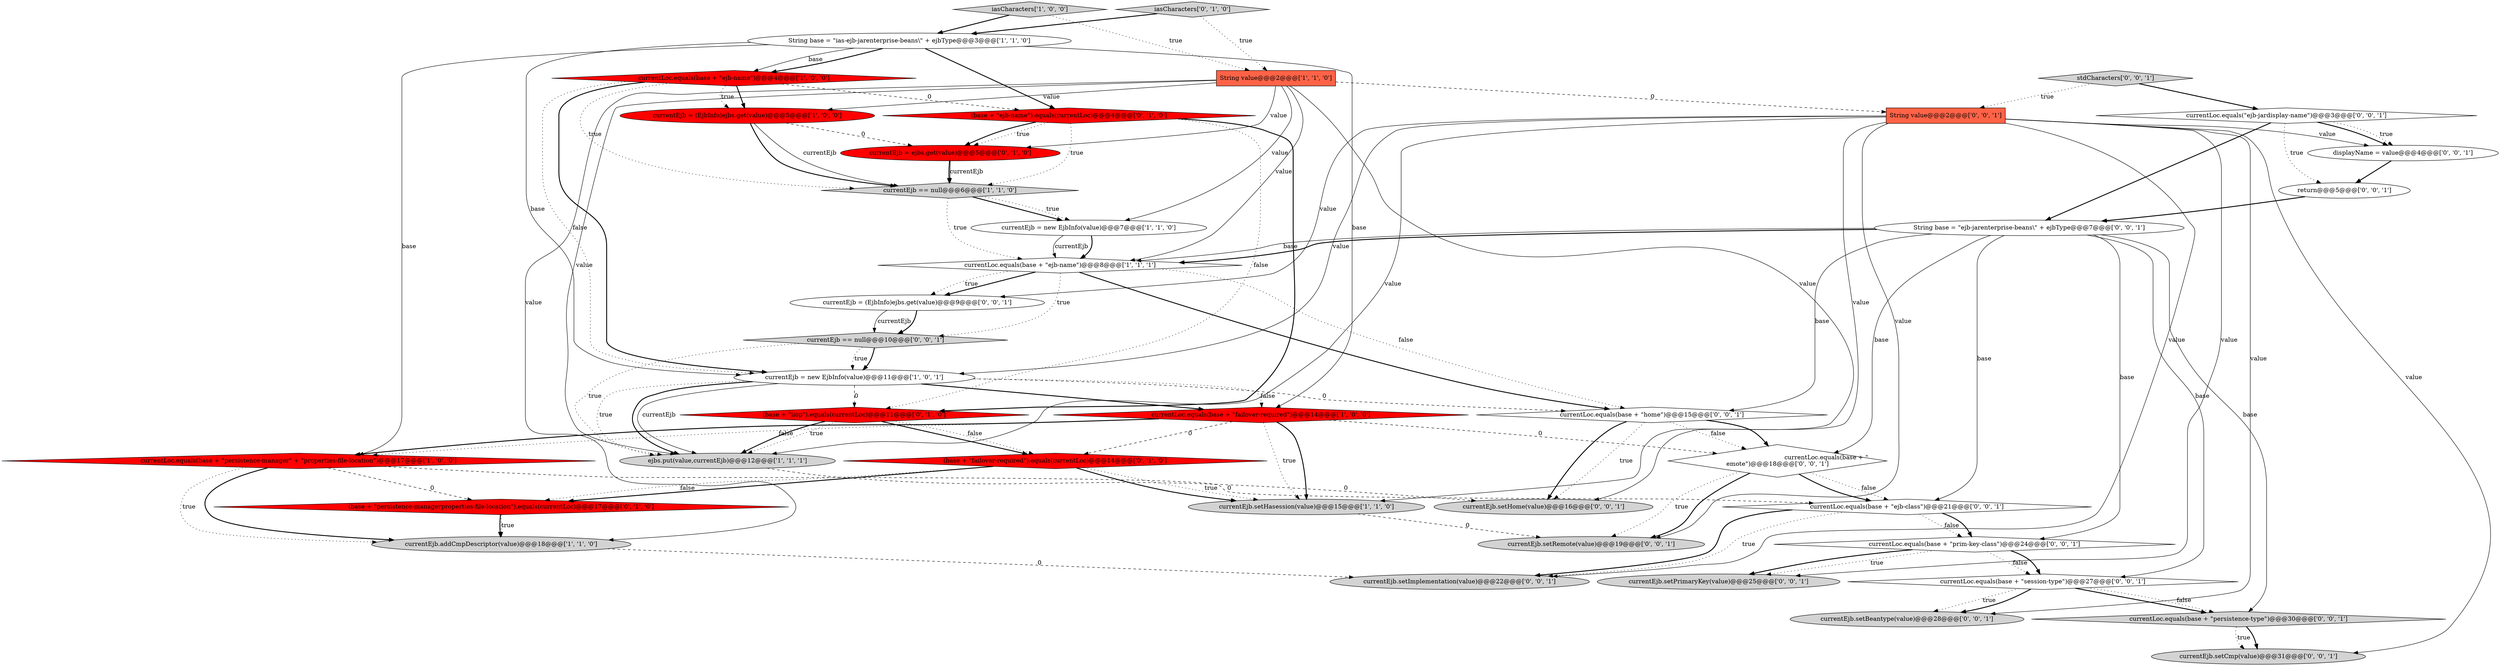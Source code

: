 digraph {
19 [style = filled, label = "currentEjb = ejbs.get(value)@@@5@@@['0', '1', '0']", fillcolor = red, shape = ellipse image = "AAA1AAABBB2BBB"];
11 [style = filled, label = "String base = \"\ias-ejb-jar\enterprise-beans\\\" + ejbType@@@3@@@['1', '1', '0']", fillcolor = white, shape = ellipse image = "AAA0AAABBB1BBB"];
28 [style = filled, label = "currentLoc.equals(base + \"\remote\")@@@18@@@['0', '0', '1']", fillcolor = white, shape = diamond image = "AAA0AAABBB3BBB"];
39 [style = filled, label = "stdCharacters['0', '0', '1']", fillcolor = lightgray, shape = diamond image = "AAA0AAABBB3BBB"];
30 [style = filled, label = "String base = \"\ejb-jar\enterprise-beans\\\" + ejbType@@@7@@@['0', '0', '1']", fillcolor = white, shape = ellipse image = "AAA0AAABBB3BBB"];
37 [style = filled, label = "currentEjb.setHome(value)@@@16@@@['0', '0', '1']", fillcolor = lightgray, shape = ellipse image = "AAA0AAABBB3BBB"];
6 [style = filled, label = "currentEjb.addCmpDescriptor(value)@@@18@@@['1', '1', '0']", fillcolor = lightgray, shape = ellipse image = "AAA0AAABBB1BBB"];
29 [style = filled, label = "currentEjb = (EjbInfo)ejbs.get(value)@@@9@@@['0', '0', '1']", fillcolor = white, shape = ellipse image = "AAA0AAABBB3BBB"];
18 [style = filled, label = "iasCharacters['0', '1', '0']", fillcolor = lightgray, shape = diamond image = "AAA0AAABBB2BBB"];
26 [style = filled, label = "String value@@@2@@@['0', '0', '1']", fillcolor = tomato, shape = box image = "AAA0AAABBB3BBB"];
9 [style = filled, label = "iasCharacters['1', '0', '0']", fillcolor = lightgray, shape = diamond image = "AAA0AAABBB1BBB"];
13 [style = filled, label = "ejbs.put(value,currentEjb)@@@12@@@['1', '1', '1']", fillcolor = lightgray, shape = ellipse image = "AAA0AAABBB1BBB"];
36 [style = filled, label = "currentLoc.equals(base + \"\ejb-class\")@@@21@@@['0', '0', '1']", fillcolor = white, shape = diamond image = "AAA0AAABBB3BBB"];
21 [style = filled, label = "currentEjb.setBeantype(value)@@@28@@@['0', '0', '1']", fillcolor = lightgray, shape = ellipse image = "AAA0AAABBB3BBB"];
31 [style = filled, label = "displayName = value@@@4@@@['0', '0', '1']", fillcolor = white, shape = ellipse image = "AAA0AAABBB3BBB"];
22 [style = filled, label = "currentLoc.equals(base + \"\prim-key-class\")@@@24@@@['0', '0', '1']", fillcolor = white, shape = diamond image = "AAA0AAABBB3BBB"];
7 [style = filled, label = "currentLoc.equals(base + \"\failover-required\")@@@14@@@['1', '0', '0']", fillcolor = red, shape = diamond image = "AAA1AAABBB1BBB"];
5 [style = filled, label = "currentLoc.equals(base + \"\persistence-manager\" + \"\properties-file-location\")@@@17@@@['1', '0', '0']", fillcolor = red, shape = diamond image = "AAA1AAABBB1BBB"];
10 [style = filled, label = "String value@@@2@@@['1', '1', '0']", fillcolor = tomato, shape = box image = "AAA0AAABBB1BBB"];
15 [style = filled, label = "(base + \"\persistence-manager\properties-file-location\").equals(currentLoc)@@@17@@@['0', '1', '0']", fillcolor = red, shape = diamond image = "AAA1AAABBB2BBB"];
20 [style = filled, label = "currentEjb.setRemote(value)@@@19@@@['0', '0', '1']", fillcolor = lightgray, shape = ellipse image = "AAA0AAABBB3BBB"];
35 [style = filled, label = "currentLoc.equals(base + \"\home\")@@@15@@@['0', '0', '1']", fillcolor = white, shape = diamond image = "AAA0AAABBB3BBB"];
0 [style = filled, label = "currentEjb == null@@@6@@@['1', '1', '0']", fillcolor = lightgray, shape = diamond image = "AAA0AAABBB1BBB"];
3 [style = filled, label = "currentEjb = new EjbInfo(value)@@@11@@@['1', '0', '1']", fillcolor = white, shape = ellipse image = "AAA0AAABBB1BBB"];
27 [style = filled, label = "currentEjb == null@@@10@@@['0', '0', '1']", fillcolor = lightgray, shape = diamond image = "AAA0AAABBB3BBB"];
34 [style = filled, label = "currentLoc.equals(\"\ejb-jar\display-name\")@@@3@@@['0', '0', '1']", fillcolor = white, shape = diamond image = "AAA0AAABBB3BBB"];
33 [style = filled, label = "currentEjb.setImplementation(value)@@@22@@@['0', '0', '1']", fillcolor = lightgray, shape = ellipse image = "AAA0AAABBB3BBB"];
17 [style = filled, label = "(base + \"\ejb-name\").equals(currentLoc)@@@4@@@['0', '1', '0']", fillcolor = red, shape = diamond image = "AAA1AAABBB2BBB"];
8 [style = filled, label = "currentEjb = new EjbInfo(value)@@@7@@@['1', '1', '0']", fillcolor = white, shape = ellipse image = "AAA0AAABBB1BBB"];
23 [style = filled, label = "currentEjb.setPrimaryKey(value)@@@25@@@['0', '0', '1']", fillcolor = lightgray, shape = ellipse image = "AAA0AAABBB3BBB"];
1 [style = filled, label = "currentLoc.equals(base + \"\ejb-name\")@@@4@@@['1', '0', '0']", fillcolor = red, shape = diamond image = "AAA1AAABBB1BBB"];
25 [style = filled, label = "return@@@5@@@['0', '0', '1']", fillcolor = white, shape = ellipse image = "AAA0AAABBB3BBB"];
4 [style = filled, label = "currentLoc.equals(base + \"\ejb-name\")@@@8@@@['1', '1', '1']", fillcolor = white, shape = diamond image = "AAA0AAABBB1BBB"];
12 [style = filled, label = "currentEjb = (EjbInfo)ejbs.get(value)@@@5@@@['1', '0', '0']", fillcolor = red, shape = ellipse image = "AAA1AAABBB1BBB"];
24 [style = filled, label = "currentLoc.equals(base + \"\persistence-type\")@@@30@@@['0', '0', '1']", fillcolor = lightgray, shape = diamond image = "AAA0AAABBB3BBB"];
32 [style = filled, label = "currentEjb.setCmp(value)@@@31@@@['0', '0', '1']", fillcolor = lightgray, shape = ellipse image = "AAA0AAABBB3BBB"];
38 [style = filled, label = "currentLoc.equals(base + \"\session-type\")@@@27@@@['0', '0', '1']", fillcolor = white, shape = diamond image = "AAA0AAABBB3BBB"];
14 [style = filled, label = "(base + \"\failover-required\").equals(currentLoc)@@@14@@@['0', '1', '0']", fillcolor = red, shape = diamond image = "AAA1AAABBB2BBB"];
2 [style = filled, label = "currentEjb.setHasession(value)@@@15@@@['1', '1', '0']", fillcolor = lightgray, shape = ellipse image = "AAA0AAABBB1BBB"];
16 [style = filled, label = "(base + \"\iiop\").equals(currentLoc)@@@11@@@['0', '1', '0']", fillcolor = red, shape = diamond image = "AAA1AAABBB2BBB"];
22->38 [style = dotted, label="false"];
9->11 [style = bold, label=""];
16->13 [style = dotted, label="true"];
28->20 [style = bold, label=""];
25->30 [style = bold, label=""];
24->32 [style = bold, label=""];
4->35 [style = dotted, label="false"];
10->13 [style = solid, label="value"];
10->8 [style = solid, label="value"];
36->33 [style = bold, label=""];
30->35 [style = solid, label="base"];
29->27 [style = solid, label="currentEjb"];
38->21 [style = dotted, label="true"];
35->37 [style = bold, label=""];
11->1 [style = solid, label="base"];
1->12 [style = dotted, label="true"];
0->8 [style = bold, label=""];
1->12 [style = bold, label=""];
16->14 [style = bold, label=""];
35->37 [style = dotted, label="true"];
1->0 [style = dotted, label="true"];
8->4 [style = bold, label=""];
26->23 [style = solid, label="value"];
7->5 [style = dotted, label="false"];
30->24 [style = solid, label="base"];
17->16 [style = bold, label=""];
8->4 [style = solid, label="currentEjb"];
26->33 [style = solid, label="value"];
14->2 [style = dotted, label="true"];
28->36 [style = bold, label=""];
22->23 [style = dotted, label="true"];
39->34 [style = bold, label=""];
18->11 [style = bold, label=""];
39->26 [style = dotted, label="true"];
5->6 [style = dotted, label="true"];
3->7 [style = dotted, label="false"];
30->38 [style = solid, label="base"];
34->31 [style = bold, label=""];
22->23 [style = bold, label=""];
6->33 [style = dashed, label="0"];
12->0 [style = solid, label="currentEjb"];
0->8 [style = dotted, label="true"];
35->28 [style = bold, label=""];
29->27 [style = bold, label=""];
22->38 [style = bold, label=""];
7->5 [style = bold, label=""];
34->31 [style = dotted, label="true"];
5->6 [style = bold, label=""];
26->20 [style = solid, label="value"];
17->16 [style = dotted, label="false"];
3->7 [style = bold, label=""];
12->19 [style = dashed, label="0"];
7->2 [style = bold, label=""];
11->3 [style = solid, label="base"];
28->36 [style = dotted, label="false"];
19->0 [style = solid, label="currentEjb"];
11->17 [style = bold, label=""];
14->15 [style = bold, label=""];
26->21 [style = solid, label="value"];
10->19 [style = solid, label="value"];
9->10 [style = dotted, label="true"];
14->15 [style = dotted, label="false"];
7->2 [style = dotted, label="true"];
16->13 [style = bold, label=""];
31->25 [style = bold, label=""];
24->32 [style = dotted, label="true"];
3->35 [style = dashed, label="0"];
11->7 [style = solid, label="base"];
38->24 [style = bold, label=""];
28->20 [style = dotted, label="true"];
0->4 [style = dotted, label="true"];
1->3 [style = bold, label=""];
26->3 [style = solid, label="value"];
4->29 [style = bold, label=""];
27->13 [style = dotted, label="true"];
19->0 [style = bold, label=""];
36->22 [style = dotted, label="false"];
26->31 [style = solid, label="value"];
18->10 [style = dotted, label="true"];
4->29 [style = dotted, label="true"];
26->37 [style = solid, label="value"];
26->13 [style = solid, label="value"];
7->28 [style = dashed, label="0"];
17->19 [style = dotted, label="true"];
10->12 [style = solid, label="value"];
14->2 [style = bold, label=""];
35->28 [style = dotted, label="false"];
5->15 [style = dashed, label="0"];
26->32 [style = solid, label="value"];
34->25 [style = dotted, label="true"];
3->13 [style = dotted, label="true"];
10->2 [style = solid, label="value"];
36->33 [style = dotted, label="true"];
1->3 [style = dotted, label="false"];
13->37 [style = dashed, label="0"];
4->35 [style = bold, label=""];
17->0 [style = dotted, label="true"];
30->28 [style = solid, label="base"];
2->20 [style = dashed, label="0"];
11->1 [style = bold, label=""];
7->14 [style = dashed, label="0"];
27->3 [style = bold, label=""];
30->4 [style = solid, label="base"];
15->6 [style = bold, label=""];
5->36 [style = dashed, label="0"];
12->0 [style = bold, label=""];
30->22 [style = solid, label="base"];
17->19 [style = bold, label=""];
34->30 [style = bold, label=""];
10->6 [style = solid, label="value"];
27->3 [style = dotted, label="true"];
3->13 [style = solid, label="currentEjb"];
1->17 [style = dashed, label="0"];
10->26 [style = dashed, label="0"];
30->4 [style = bold, label=""];
15->6 [style = dotted, label="true"];
10->4 [style = solid, label="value"];
11->5 [style = solid, label="base"];
30->36 [style = solid, label="base"];
3->13 [style = bold, label=""];
4->27 [style = dotted, label="true"];
38->21 [style = bold, label=""];
16->14 [style = dotted, label="false"];
38->24 [style = dotted, label="false"];
26->29 [style = solid, label="value"];
3->16 [style = dashed, label="0"];
36->22 [style = bold, label=""];
}
